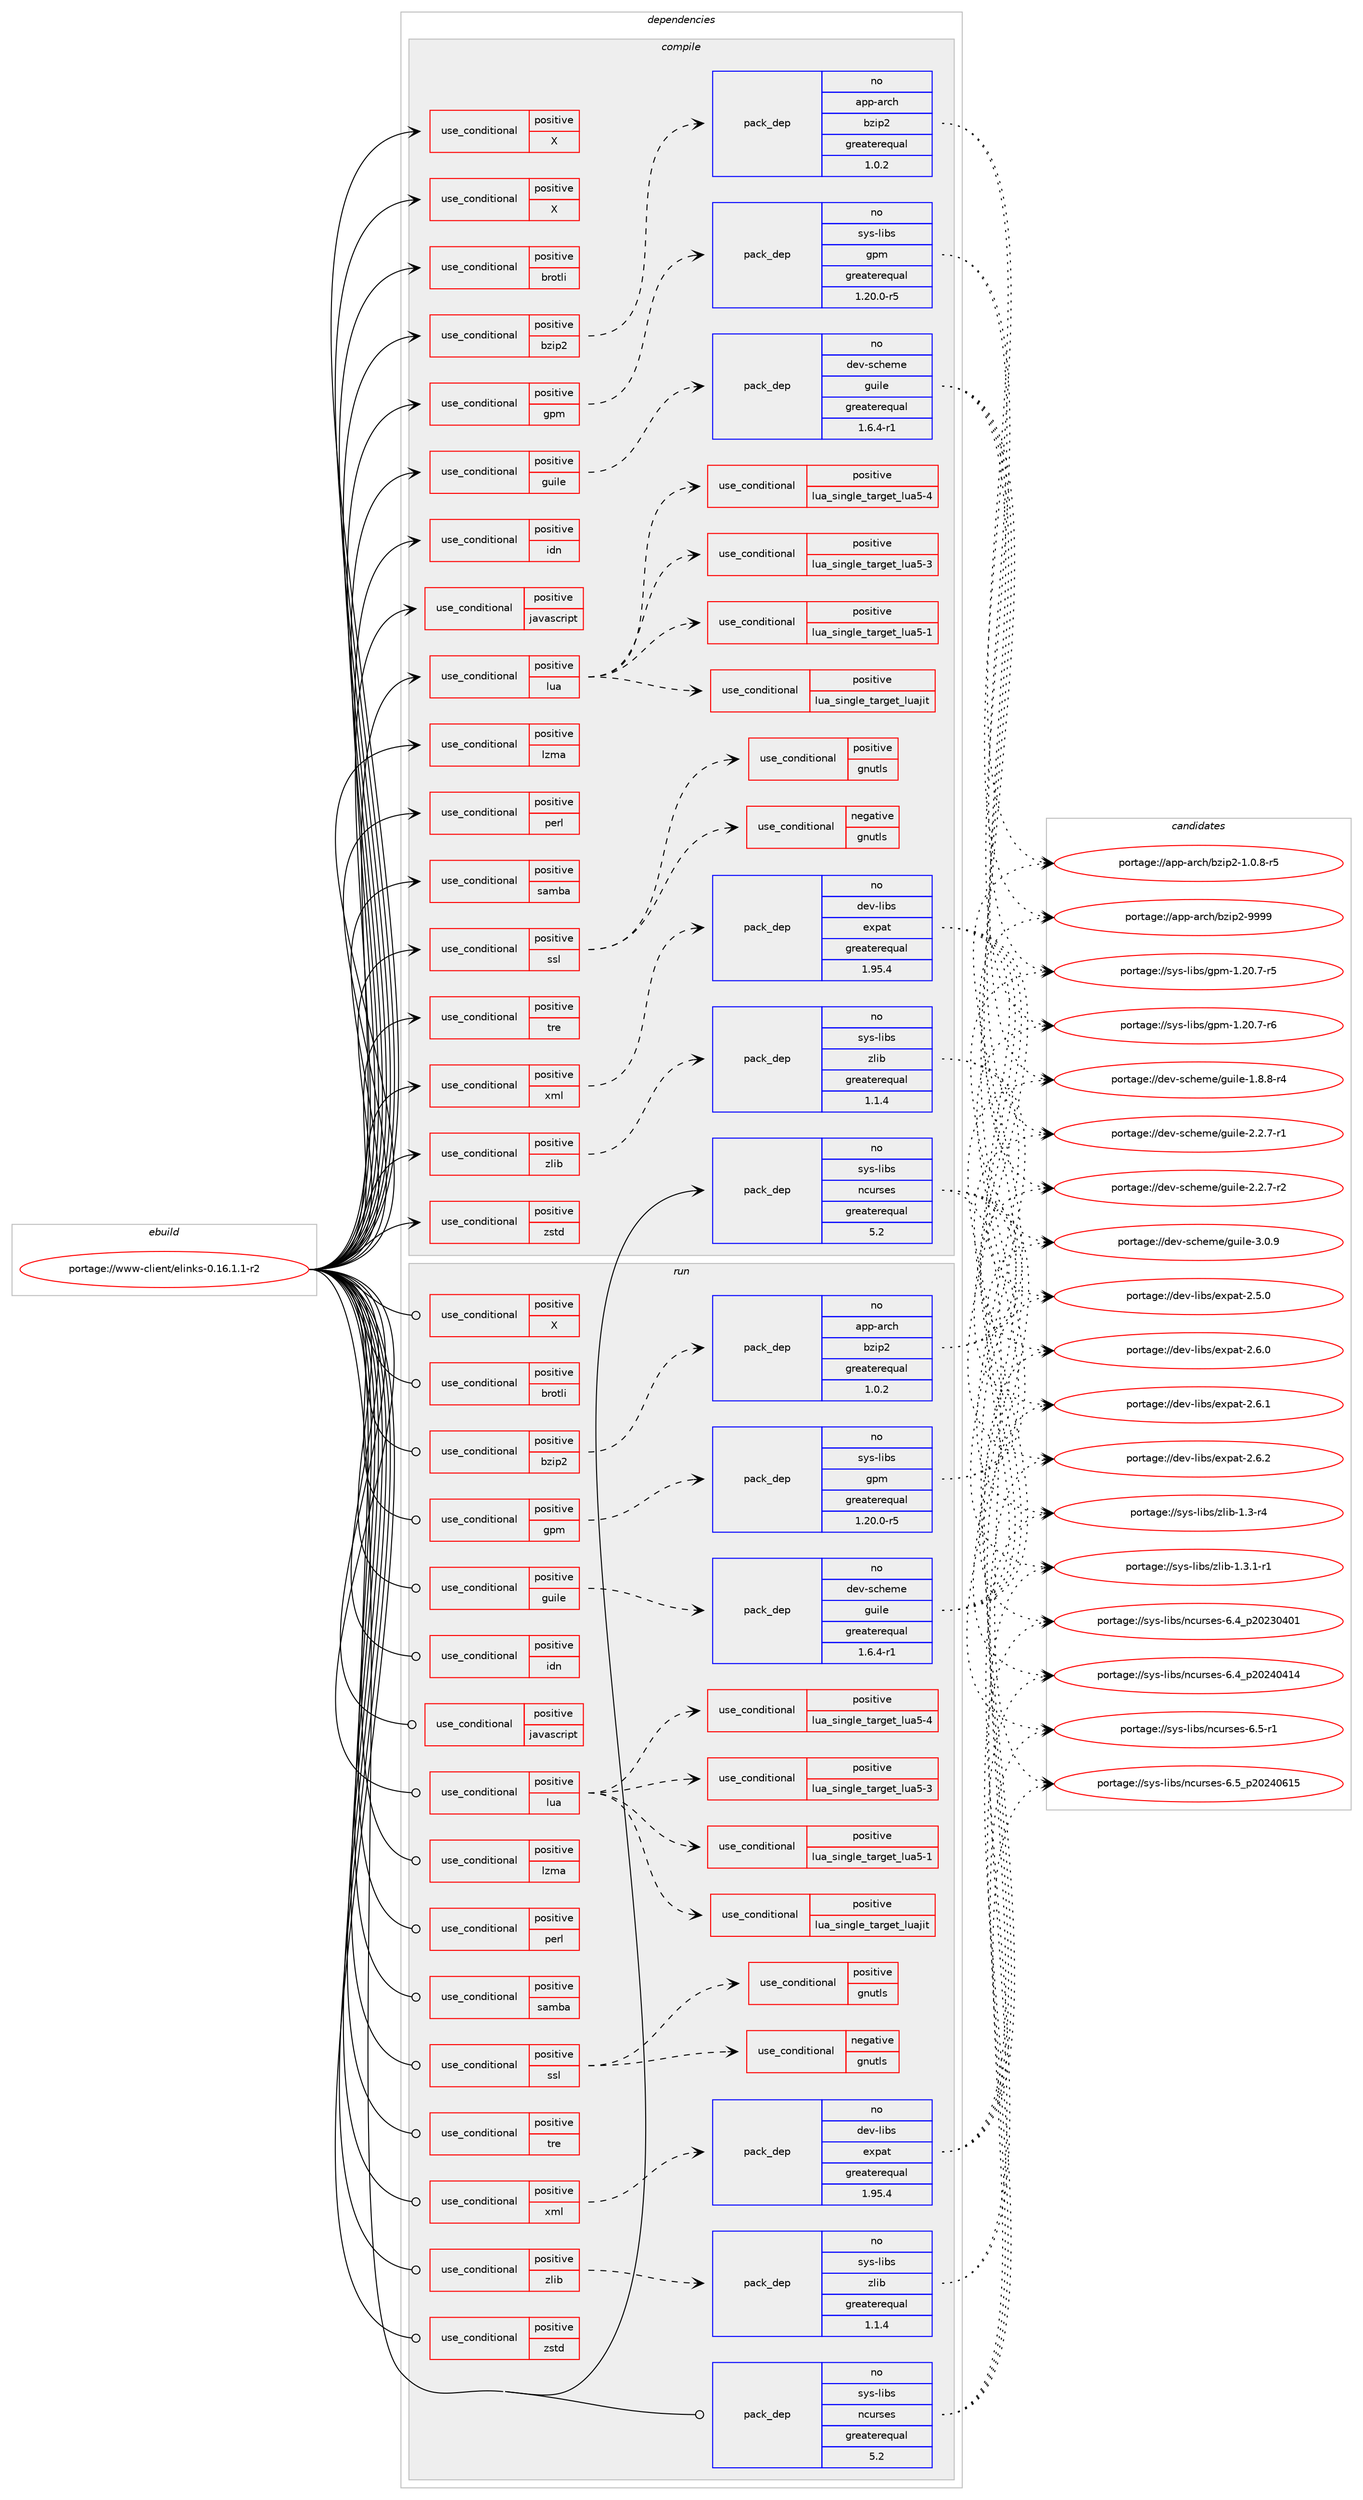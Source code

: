 digraph prolog {

# *************
# Graph options
# *************

newrank=true;
concentrate=true;
compound=true;
graph [rankdir=LR,fontname=Helvetica,fontsize=10,ranksep=1.5];#, ranksep=2.5, nodesep=0.2];
edge  [arrowhead=vee];
node  [fontname=Helvetica,fontsize=10];

# **********
# The ebuild
# **********

subgraph cluster_leftcol {
color=gray;
rank=same;
label=<<i>ebuild</i>>;
id [label="portage://www-client/elinks-0.16.1.1-r2", color=red, width=4, href="../www-client/elinks-0.16.1.1-r2.svg"];
}

# ****************
# The dependencies
# ****************

subgraph cluster_midcol {
color=gray;
label=<<i>dependencies</i>>;
subgraph cluster_compile {
fillcolor="#eeeeee";
style=filled;
label=<<i>compile</i>>;
subgraph cond116683 {
dependency224941 [label=<<TABLE BORDER="0" CELLBORDER="1" CELLSPACING="0" CELLPADDING="4"><TR><TD ROWSPAN="3" CELLPADDING="10">use_conditional</TD></TR><TR><TD>positive</TD></TR><TR><TD>X</TD></TR></TABLE>>, shape=none, color=red];
# *** BEGIN UNKNOWN DEPENDENCY TYPE (TODO) ***
# dependency224941 -> package_dependency(portage://www-client/elinks-0.16.1.1-r2,install,no,x11-base,xorg-proto,none,[,,],[],[])
# *** END UNKNOWN DEPENDENCY TYPE (TODO) ***

}
id:e -> dependency224941:w [weight=20,style="solid",arrowhead="vee"];
subgraph cond116684 {
dependency224942 [label=<<TABLE BORDER="0" CELLBORDER="1" CELLSPACING="0" CELLPADDING="4"><TR><TD ROWSPAN="3" CELLPADDING="10">use_conditional</TD></TR><TR><TD>positive</TD></TR><TR><TD>X</TD></TR></TABLE>>, shape=none, color=red];
# *** BEGIN UNKNOWN DEPENDENCY TYPE (TODO) ***
# dependency224942 -> package_dependency(portage://www-client/elinks-0.16.1.1-r2,install,no,x11-libs,libX11,none,[,,],[],[])
# *** END UNKNOWN DEPENDENCY TYPE (TODO) ***

# *** BEGIN UNKNOWN DEPENDENCY TYPE (TODO) ***
# dependency224942 -> package_dependency(portage://www-client/elinks-0.16.1.1-r2,install,no,x11-libs,libXt,none,[,,],[],[])
# *** END UNKNOWN DEPENDENCY TYPE (TODO) ***

}
id:e -> dependency224942:w [weight=20,style="solid",arrowhead="vee"];
subgraph cond116685 {
dependency224943 [label=<<TABLE BORDER="0" CELLBORDER="1" CELLSPACING="0" CELLPADDING="4"><TR><TD ROWSPAN="3" CELLPADDING="10">use_conditional</TD></TR><TR><TD>positive</TD></TR><TR><TD>brotli</TD></TR></TABLE>>, shape=none, color=red];
# *** BEGIN UNKNOWN DEPENDENCY TYPE (TODO) ***
# dependency224943 -> package_dependency(portage://www-client/elinks-0.16.1.1-r2,install,no,app-arch,brotli,none,[,,],any_same_slot,[])
# *** END UNKNOWN DEPENDENCY TYPE (TODO) ***

}
id:e -> dependency224943:w [weight=20,style="solid",arrowhead="vee"];
subgraph cond116686 {
dependency224944 [label=<<TABLE BORDER="0" CELLBORDER="1" CELLSPACING="0" CELLPADDING="4"><TR><TD ROWSPAN="3" CELLPADDING="10">use_conditional</TD></TR><TR><TD>positive</TD></TR><TR><TD>bzip2</TD></TR></TABLE>>, shape=none, color=red];
subgraph pack104996 {
dependency224945 [label=<<TABLE BORDER="0" CELLBORDER="1" CELLSPACING="0" CELLPADDING="4" WIDTH="220"><TR><TD ROWSPAN="6" CELLPADDING="30">pack_dep</TD></TR><TR><TD WIDTH="110">no</TD></TR><TR><TD>app-arch</TD></TR><TR><TD>bzip2</TD></TR><TR><TD>greaterequal</TD></TR><TR><TD>1.0.2</TD></TR></TABLE>>, shape=none, color=blue];
}
dependency224944:e -> dependency224945:w [weight=20,style="dashed",arrowhead="vee"];
}
id:e -> dependency224944:w [weight=20,style="solid",arrowhead="vee"];
subgraph cond116687 {
dependency224946 [label=<<TABLE BORDER="0" CELLBORDER="1" CELLSPACING="0" CELLPADDING="4"><TR><TD ROWSPAN="3" CELLPADDING="10">use_conditional</TD></TR><TR><TD>positive</TD></TR><TR><TD>gpm</TD></TR></TABLE>>, shape=none, color=red];
subgraph pack104997 {
dependency224947 [label=<<TABLE BORDER="0" CELLBORDER="1" CELLSPACING="0" CELLPADDING="4" WIDTH="220"><TR><TD ROWSPAN="6" CELLPADDING="30">pack_dep</TD></TR><TR><TD WIDTH="110">no</TD></TR><TR><TD>sys-libs</TD></TR><TR><TD>gpm</TD></TR><TR><TD>greaterequal</TD></TR><TR><TD>1.20.0-r5</TD></TR></TABLE>>, shape=none, color=blue];
}
dependency224946:e -> dependency224947:w [weight=20,style="dashed",arrowhead="vee"];
}
id:e -> dependency224946:w [weight=20,style="solid",arrowhead="vee"];
subgraph cond116688 {
dependency224948 [label=<<TABLE BORDER="0" CELLBORDER="1" CELLSPACING="0" CELLPADDING="4"><TR><TD ROWSPAN="3" CELLPADDING="10">use_conditional</TD></TR><TR><TD>positive</TD></TR><TR><TD>guile</TD></TR></TABLE>>, shape=none, color=red];
subgraph pack104998 {
dependency224949 [label=<<TABLE BORDER="0" CELLBORDER="1" CELLSPACING="0" CELLPADDING="4" WIDTH="220"><TR><TD ROWSPAN="6" CELLPADDING="30">pack_dep</TD></TR><TR><TD WIDTH="110">no</TD></TR><TR><TD>dev-scheme</TD></TR><TR><TD>guile</TD></TR><TR><TD>greaterequal</TD></TR><TR><TD>1.6.4-r1</TD></TR></TABLE>>, shape=none, color=blue];
}
dependency224948:e -> dependency224949:w [weight=20,style="dashed",arrowhead="vee"];
}
id:e -> dependency224948:w [weight=20,style="solid",arrowhead="vee"];
subgraph cond116689 {
dependency224950 [label=<<TABLE BORDER="0" CELLBORDER="1" CELLSPACING="0" CELLPADDING="4"><TR><TD ROWSPAN="3" CELLPADDING="10">use_conditional</TD></TR><TR><TD>positive</TD></TR><TR><TD>idn</TD></TR></TABLE>>, shape=none, color=red];
# *** BEGIN UNKNOWN DEPENDENCY TYPE (TODO) ***
# dependency224950 -> package_dependency(portage://www-client/elinks-0.16.1.1-r2,install,no,net-dns,libidn,none,[,,],any_same_slot,[])
# *** END UNKNOWN DEPENDENCY TYPE (TODO) ***

}
id:e -> dependency224950:w [weight=20,style="solid",arrowhead="vee"];
subgraph cond116690 {
dependency224951 [label=<<TABLE BORDER="0" CELLBORDER="1" CELLSPACING="0" CELLPADDING="4"><TR><TD ROWSPAN="3" CELLPADDING="10">use_conditional</TD></TR><TR><TD>positive</TD></TR><TR><TD>javascript</TD></TR></TABLE>>, shape=none, color=red];
# *** BEGIN UNKNOWN DEPENDENCY TYPE (TODO) ***
# dependency224951 -> package_dependency(portage://www-client/elinks-0.16.1.1-r2,install,no,dev-cpp,libxmlpp,none,[,,],[slot(5.0)],[])
# *** END UNKNOWN DEPENDENCY TYPE (TODO) ***

# *** BEGIN UNKNOWN DEPENDENCY TYPE (TODO) ***
# dependency224951 -> package_dependency(portage://www-client/elinks-0.16.1.1-r2,install,no,dev-lang,mujs,none,[,,],any_same_slot,[])
# *** END UNKNOWN DEPENDENCY TYPE (TODO) ***

}
id:e -> dependency224951:w [weight=20,style="solid",arrowhead="vee"];
subgraph cond116691 {
dependency224952 [label=<<TABLE BORDER="0" CELLBORDER="1" CELLSPACING="0" CELLPADDING="4"><TR><TD ROWSPAN="3" CELLPADDING="10">use_conditional</TD></TR><TR><TD>positive</TD></TR><TR><TD>lua</TD></TR></TABLE>>, shape=none, color=red];
subgraph cond116692 {
dependency224953 [label=<<TABLE BORDER="0" CELLBORDER="1" CELLSPACING="0" CELLPADDING="4"><TR><TD ROWSPAN="3" CELLPADDING="10">use_conditional</TD></TR><TR><TD>positive</TD></TR><TR><TD>lua_single_target_luajit</TD></TR></TABLE>>, shape=none, color=red];
# *** BEGIN UNKNOWN DEPENDENCY TYPE (TODO) ***
# dependency224953 -> package_dependency(portage://www-client/elinks-0.16.1.1-r2,install,no,dev-lang,luajit,none,[,,],any_same_slot,[])
# *** END UNKNOWN DEPENDENCY TYPE (TODO) ***

}
dependency224952:e -> dependency224953:w [weight=20,style="dashed",arrowhead="vee"];
subgraph cond116693 {
dependency224954 [label=<<TABLE BORDER="0" CELLBORDER="1" CELLSPACING="0" CELLPADDING="4"><TR><TD ROWSPAN="3" CELLPADDING="10">use_conditional</TD></TR><TR><TD>positive</TD></TR><TR><TD>lua_single_target_lua5-1</TD></TR></TABLE>>, shape=none, color=red];
# *** BEGIN UNKNOWN DEPENDENCY TYPE (TODO) ***
# dependency224954 -> package_dependency(portage://www-client/elinks-0.16.1.1-r2,install,no,dev-lang,lua,none,[,,],[slot(5.1)],[])
# *** END UNKNOWN DEPENDENCY TYPE (TODO) ***

}
dependency224952:e -> dependency224954:w [weight=20,style="dashed",arrowhead="vee"];
subgraph cond116694 {
dependency224955 [label=<<TABLE BORDER="0" CELLBORDER="1" CELLSPACING="0" CELLPADDING="4"><TR><TD ROWSPAN="3" CELLPADDING="10">use_conditional</TD></TR><TR><TD>positive</TD></TR><TR><TD>lua_single_target_lua5-3</TD></TR></TABLE>>, shape=none, color=red];
# *** BEGIN UNKNOWN DEPENDENCY TYPE (TODO) ***
# dependency224955 -> package_dependency(portage://www-client/elinks-0.16.1.1-r2,install,no,dev-lang,lua,none,[,,],[slot(5.3)],[])
# *** END UNKNOWN DEPENDENCY TYPE (TODO) ***

}
dependency224952:e -> dependency224955:w [weight=20,style="dashed",arrowhead="vee"];
subgraph cond116695 {
dependency224956 [label=<<TABLE BORDER="0" CELLBORDER="1" CELLSPACING="0" CELLPADDING="4"><TR><TD ROWSPAN="3" CELLPADDING="10">use_conditional</TD></TR><TR><TD>positive</TD></TR><TR><TD>lua_single_target_lua5-4</TD></TR></TABLE>>, shape=none, color=red];
# *** BEGIN UNKNOWN DEPENDENCY TYPE (TODO) ***
# dependency224956 -> package_dependency(portage://www-client/elinks-0.16.1.1-r2,install,no,dev-lang,lua,none,[,,],[slot(5.4)],[])
# *** END UNKNOWN DEPENDENCY TYPE (TODO) ***

}
dependency224952:e -> dependency224956:w [weight=20,style="dashed",arrowhead="vee"];
}
id:e -> dependency224952:w [weight=20,style="solid",arrowhead="vee"];
subgraph cond116696 {
dependency224957 [label=<<TABLE BORDER="0" CELLBORDER="1" CELLSPACING="0" CELLPADDING="4"><TR><TD ROWSPAN="3" CELLPADDING="10">use_conditional</TD></TR><TR><TD>positive</TD></TR><TR><TD>lzma</TD></TR></TABLE>>, shape=none, color=red];
# *** BEGIN UNKNOWN DEPENDENCY TYPE (TODO) ***
# dependency224957 -> package_dependency(portage://www-client/elinks-0.16.1.1-r2,install,no,app-arch,xz-utils,none,[,,],[],[])
# *** END UNKNOWN DEPENDENCY TYPE (TODO) ***

}
id:e -> dependency224957:w [weight=20,style="solid",arrowhead="vee"];
subgraph cond116697 {
dependency224958 [label=<<TABLE BORDER="0" CELLBORDER="1" CELLSPACING="0" CELLPADDING="4"><TR><TD ROWSPAN="3" CELLPADDING="10">use_conditional</TD></TR><TR><TD>positive</TD></TR><TR><TD>perl</TD></TR></TABLE>>, shape=none, color=red];
# *** BEGIN UNKNOWN DEPENDENCY TYPE (TODO) ***
# dependency224958 -> package_dependency(portage://www-client/elinks-0.16.1.1-r2,install,no,dev-lang,perl,none,[,,],any_same_slot,[])
# *** END UNKNOWN DEPENDENCY TYPE (TODO) ***

}
id:e -> dependency224958:w [weight=20,style="solid",arrowhead="vee"];
subgraph cond116698 {
dependency224959 [label=<<TABLE BORDER="0" CELLBORDER="1" CELLSPACING="0" CELLPADDING="4"><TR><TD ROWSPAN="3" CELLPADDING="10">use_conditional</TD></TR><TR><TD>positive</TD></TR><TR><TD>samba</TD></TR></TABLE>>, shape=none, color=red];
# *** BEGIN UNKNOWN DEPENDENCY TYPE (TODO) ***
# dependency224959 -> package_dependency(portage://www-client/elinks-0.16.1.1-r2,install,no,net-fs,samba,none,[,,],[],[])
# *** END UNKNOWN DEPENDENCY TYPE (TODO) ***

}
id:e -> dependency224959:w [weight=20,style="solid",arrowhead="vee"];
subgraph cond116699 {
dependency224960 [label=<<TABLE BORDER="0" CELLBORDER="1" CELLSPACING="0" CELLPADDING="4"><TR><TD ROWSPAN="3" CELLPADDING="10">use_conditional</TD></TR><TR><TD>positive</TD></TR><TR><TD>ssl</TD></TR></TABLE>>, shape=none, color=red];
subgraph cond116700 {
dependency224961 [label=<<TABLE BORDER="0" CELLBORDER="1" CELLSPACING="0" CELLPADDING="4"><TR><TD ROWSPAN="3" CELLPADDING="10">use_conditional</TD></TR><TR><TD>negative</TD></TR><TR><TD>gnutls</TD></TR></TABLE>>, shape=none, color=red];
# *** BEGIN UNKNOWN DEPENDENCY TYPE (TODO) ***
# dependency224961 -> package_dependency(portage://www-client/elinks-0.16.1.1-r2,install,no,dev-libs,openssl,none,[,,],any_same_slot,[])
# *** END UNKNOWN DEPENDENCY TYPE (TODO) ***

}
dependency224960:e -> dependency224961:w [weight=20,style="dashed",arrowhead="vee"];
subgraph cond116701 {
dependency224962 [label=<<TABLE BORDER="0" CELLBORDER="1" CELLSPACING="0" CELLPADDING="4"><TR><TD ROWSPAN="3" CELLPADDING="10">use_conditional</TD></TR><TR><TD>positive</TD></TR><TR><TD>gnutls</TD></TR></TABLE>>, shape=none, color=red];
# *** BEGIN UNKNOWN DEPENDENCY TYPE (TODO) ***
# dependency224962 -> package_dependency(portage://www-client/elinks-0.16.1.1-r2,install,no,net-libs,gnutls,none,[,,],any_same_slot,[])
# *** END UNKNOWN DEPENDENCY TYPE (TODO) ***

}
dependency224960:e -> dependency224962:w [weight=20,style="dashed",arrowhead="vee"];
}
id:e -> dependency224960:w [weight=20,style="solid",arrowhead="vee"];
subgraph cond116702 {
dependency224963 [label=<<TABLE BORDER="0" CELLBORDER="1" CELLSPACING="0" CELLPADDING="4"><TR><TD ROWSPAN="3" CELLPADDING="10">use_conditional</TD></TR><TR><TD>positive</TD></TR><TR><TD>tre</TD></TR></TABLE>>, shape=none, color=red];
# *** BEGIN UNKNOWN DEPENDENCY TYPE (TODO) ***
# dependency224963 -> package_dependency(portage://www-client/elinks-0.16.1.1-r2,install,no,dev-libs,tre,none,[,,],[],[])
# *** END UNKNOWN DEPENDENCY TYPE (TODO) ***

}
id:e -> dependency224963:w [weight=20,style="solid",arrowhead="vee"];
subgraph cond116703 {
dependency224964 [label=<<TABLE BORDER="0" CELLBORDER="1" CELLSPACING="0" CELLPADDING="4"><TR><TD ROWSPAN="3" CELLPADDING="10">use_conditional</TD></TR><TR><TD>positive</TD></TR><TR><TD>xml</TD></TR></TABLE>>, shape=none, color=red];
subgraph pack104999 {
dependency224965 [label=<<TABLE BORDER="0" CELLBORDER="1" CELLSPACING="0" CELLPADDING="4" WIDTH="220"><TR><TD ROWSPAN="6" CELLPADDING="30">pack_dep</TD></TR><TR><TD WIDTH="110">no</TD></TR><TR><TD>dev-libs</TD></TR><TR><TD>expat</TD></TR><TR><TD>greaterequal</TD></TR><TR><TD>1.95.4</TD></TR></TABLE>>, shape=none, color=blue];
}
dependency224964:e -> dependency224965:w [weight=20,style="dashed",arrowhead="vee"];
}
id:e -> dependency224964:w [weight=20,style="solid",arrowhead="vee"];
subgraph cond116704 {
dependency224966 [label=<<TABLE BORDER="0" CELLBORDER="1" CELLSPACING="0" CELLPADDING="4"><TR><TD ROWSPAN="3" CELLPADDING="10">use_conditional</TD></TR><TR><TD>positive</TD></TR><TR><TD>zlib</TD></TR></TABLE>>, shape=none, color=red];
subgraph pack105000 {
dependency224967 [label=<<TABLE BORDER="0" CELLBORDER="1" CELLSPACING="0" CELLPADDING="4" WIDTH="220"><TR><TD ROWSPAN="6" CELLPADDING="30">pack_dep</TD></TR><TR><TD WIDTH="110">no</TD></TR><TR><TD>sys-libs</TD></TR><TR><TD>zlib</TD></TR><TR><TD>greaterequal</TD></TR><TR><TD>1.1.4</TD></TR></TABLE>>, shape=none, color=blue];
}
dependency224966:e -> dependency224967:w [weight=20,style="dashed",arrowhead="vee"];
}
id:e -> dependency224966:w [weight=20,style="solid",arrowhead="vee"];
subgraph cond116705 {
dependency224968 [label=<<TABLE BORDER="0" CELLBORDER="1" CELLSPACING="0" CELLPADDING="4"><TR><TD ROWSPAN="3" CELLPADDING="10">use_conditional</TD></TR><TR><TD>positive</TD></TR><TR><TD>zstd</TD></TR></TABLE>>, shape=none, color=red];
# *** BEGIN UNKNOWN DEPENDENCY TYPE (TODO) ***
# dependency224968 -> package_dependency(portage://www-client/elinks-0.16.1.1-r2,install,no,app-arch,zstd,none,[,,],any_same_slot,[])
# *** END UNKNOWN DEPENDENCY TYPE (TODO) ***

}
id:e -> dependency224968:w [weight=20,style="solid",arrowhead="vee"];
subgraph pack105001 {
dependency224969 [label=<<TABLE BORDER="0" CELLBORDER="1" CELLSPACING="0" CELLPADDING="4" WIDTH="220"><TR><TD ROWSPAN="6" CELLPADDING="30">pack_dep</TD></TR><TR><TD WIDTH="110">no</TD></TR><TR><TD>sys-libs</TD></TR><TR><TD>ncurses</TD></TR><TR><TD>greaterequal</TD></TR><TR><TD>5.2</TD></TR></TABLE>>, shape=none, color=blue];
}
id:e -> dependency224969:w [weight=20,style="solid",arrowhead="vee"];
}
subgraph cluster_compileandrun {
fillcolor="#eeeeee";
style=filled;
label=<<i>compile and run</i>>;
}
subgraph cluster_run {
fillcolor="#eeeeee";
style=filled;
label=<<i>run</i>>;
subgraph cond116706 {
dependency224970 [label=<<TABLE BORDER="0" CELLBORDER="1" CELLSPACING="0" CELLPADDING="4"><TR><TD ROWSPAN="3" CELLPADDING="10">use_conditional</TD></TR><TR><TD>positive</TD></TR><TR><TD>X</TD></TR></TABLE>>, shape=none, color=red];
# *** BEGIN UNKNOWN DEPENDENCY TYPE (TODO) ***
# dependency224970 -> package_dependency(portage://www-client/elinks-0.16.1.1-r2,run,no,x11-libs,libX11,none,[,,],[],[])
# *** END UNKNOWN DEPENDENCY TYPE (TODO) ***

# *** BEGIN UNKNOWN DEPENDENCY TYPE (TODO) ***
# dependency224970 -> package_dependency(portage://www-client/elinks-0.16.1.1-r2,run,no,x11-libs,libXt,none,[,,],[],[])
# *** END UNKNOWN DEPENDENCY TYPE (TODO) ***

}
id:e -> dependency224970:w [weight=20,style="solid",arrowhead="odot"];
subgraph cond116707 {
dependency224971 [label=<<TABLE BORDER="0" CELLBORDER="1" CELLSPACING="0" CELLPADDING="4"><TR><TD ROWSPAN="3" CELLPADDING="10">use_conditional</TD></TR><TR><TD>positive</TD></TR><TR><TD>brotli</TD></TR></TABLE>>, shape=none, color=red];
# *** BEGIN UNKNOWN DEPENDENCY TYPE (TODO) ***
# dependency224971 -> package_dependency(portage://www-client/elinks-0.16.1.1-r2,run,no,app-arch,brotli,none,[,,],any_same_slot,[])
# *** END UNKNOWN DEPENDENCY TYPE (TODO) ***

}
id:e -> dependency224971:w [weight=20,style="solid",arrowhead="odot"];
subgraph cond116708 {
dependency224972 [label=<<TABLE BORDER="0" CELLBORDER="1" CELLSPACING="0" CELLPADDING="4"><TR><TD ROWSPAN="3" CELLPADDING="10">use_conditional</TD></TR><TR><TD>positive</TD></TR><TR><TD>bzip2</TD></TR></TABLE>>, shape=none, color=red];
subgraph pack105002 {
dependency224973 [label=<<TABLE BORDER="0" CELLBORDER="1" CELLSPACING="0" CELLPADDING="4" WIDTH="220"><TR><TD ROWSPAN="6" CELLPADDING="30">pack_dep</TD></TR><TR><TD WIDTH="110">no</TD></TR><TR><TD>app-arch</TD></TR><TR><TD>bzip2</TD></TR><TR><TD>greaterequal</TD></TR><TR><TD>1.0.2</TD></TR></TABLE>>, shape=none, color=blue];
}
dependency224972:e -> dependency224973:w [weight=20,style="dashed",arrowhead="vee"];
}
id:e -> dependency224972:w [weight=20,style="solid",arrowhead="odot"];
subgraph cond116709 {
dependency224974 [label=<<TABLE BORDER="0" CELLBORDER="1" CELLSPACING="0" CELLPADDING="4"><TR><TD ROWSPAN="3" CELLPADDING="10">use_conditional</TD></TR><TR><TD>positive</TD></TR><TR><TD>gpm</TD></TR></TABLE>>, shape=none, color=red];
subgraph pack105003 {
dependency224975 [label=<<TABLE BORDER="0" CELLBORDER="1" CELLSPACING="0" CELLPADDING="4" WIDTH="220"><TR><TD ROWSPAN="6" CELLPADDING="30">pack_dep</TD></TR><TR><TD WIDTH="110">no</TD></TR><TR><TD>sys-libs</TD></TR><TR><TD>gpm</TD></TR><TR><TD>greaterequal</TD></TR><TR><TD>1.20.0-r5</TD></TR></TABLE>>, shape=none, color=blue];
}
dependency224974:e -> dependency224975:w [weight=20,style="dashed",arrowhead="vee"];
}
id:e -> dependency224974:w [weight=20,style="solid",arrowhead="odot"];
subgraph cond116710 {
dependency224976 [label=<<TABLE BORDER="0" CELLBORDER="1" CELLSPACING="0" CELLPADDING="4"><TR><TD ROWSPAN="3" CELLPADDING="10">use_conditional</TD></TR><TR><TD>positive</TD></TR><TR><TD>guile</TD></TR></TABLE>>, shape=none, color=red];
subgraph pack105004 {
dependency224977 [label=<<TABLE BORDER="0" CELLBORDER="1" CELLSPACING="0" CELLPADDING="4" WIDTH="220"><TR><TD ROWSPAN="6" CELLPADDING="30">pack_dep</TD></TR><TR><TD WIDTH="110">no</TD></TR><TR><TD>dev-scheme</TD></TR><TR><TD>guile</TD></TR><TR><TD>greaterequal</TD></TR><TR><TD>1.6.4-r1</TD></TR></TABLE>>, shape=none, color=blue];
}
dependency224976:e -> dependency224977:w [weight=20,style="dashed",arrowhead="vee"];
}
id:e -> dependency224976:w [weight=20,style="solid",arrowhead="odot"];
subgraph cond116711 {
dependency224978 [label=<<TABLE BORDER="0" CELLBORDER="1" CELLSPACING="0" CELLPADDING="4"><TR><TD ROWSPAN="3" CELLPADDING="10">use_conditional</TD></TR><TR><TD>positive</TD></TR><TR><TD>idn</TD></TR></TABLE>>, shape=none, color=red];
# *** BEGIN UNKNOWN DEPENDENCY TYPE (TODO) ***
# dependency224978 -> package_dependency(portage://www-client/elinks-0.16.1.1-r2,run,no,net-dns,libidn,none,[,,],any_same_slot,[])
# *** END UNKNOWN DEPENDENCY TYPE (TODO) ***

}
id:e -> dependency224978:w [weight=20,style="solid",arrowhead="odot"];
subgraph cond116712 {
dependency224979 [label=<<TABLE BORDER="0" CELLBORDER="1" CELLSPACING="0" CELLPADDING="4"><TR><TD ROWSPAN="3" CELLPADDING="10">use_conditional</TD></TR><TR><TD>positive</TD></TR><TR><TD>javascript</TD></TR></TABLE>>, shape=none, color=red];
# *** BEGIN UNKNOWN DEPENDENCY TYPE (TODO) ***
# dependency224979 -> package_dependency(portage://www-client/elinks-0.16.1.1-r2,run,no,dev-cpp,libxmlpp,none,[,,],[slot(5.0)],[])
# *** END UNKNOWN DEPENDENCY TYPE (TODO) ***

# *** BEGIN UNKNOWN DEPENDENCY TYPE (TODO) ***
# dependency224979 -> package_dependency(portage://www-client/elinks-0.16.1.1-r2,run,no,dev-lang,mujs,none,[,,],any_same_slot,[])
# *** END UNKNOWN DEPENDENCY TYPE (TODO) ***

}
id:e -> dependency224979:w [weight=20,style="solid",arrowhead="odot"];
subgraph cond116713 {
dependency224980 [label=<<TABLE BORDER="0" CELLBORDER="1" CELLSPACING="0" CELLPADDING="4"><TR><TD ROWSPAN="3" CELLPADDING="10">use_conditional</TD></TR><TR><TD>positive</TD></TR><TR><TD>lua</TD></TR></TABLE>>, shape=none, color=red];
subgraph cond116714 {
dependency224981 [label=<<TABLE BORDER="0" CELLBORDER="1" CELLSPACING="0" CELLPADDING="4"><TR><TD ROWSPAN="3" CELLPADDING="10">use_conditional</TD></TR><TR><TD>positive</TD></TR><TR><TD>lua_single_target_luajit</TD></TR></TABLE>>, shape=none, color=red];
# *** BEGIN UNKNOWN DEPENDENCY TYPE (TODO) ***
# dependency224981 -> package_dependency(portage://www-client/elinks-0.16.1.1-r2,run,no,dev-lang,luajit,none,[,,],any_same_slot,[])
# *** END UNKNOWN DEPENDENCY TYPE (TODO) ***

}
dependency224980:e -> dependency224981:w [weight=20,style="dashed",arrowhead="vee"];
subgraph cond116715 {
dependency224982 [label=<<TABLE BORDER="0" CELLBORDER="1" CELLSPACING="0" CELLPADDING="4"><TR><TD ROWSPAN="3" CELLPADDING="10">use_conditional</TD></TR><TR><TD>positive</TD></TR><TR><TD>lua_single_target_lua5-1</TD></TR></TABLE>>, shape=none, color=red];
# *** BEGIN UNKNOWN DEPENDENCY TYPE (TODO) ***
# dependency224982 -> package_dependency(portage://www-client/elinks-0.16.1.1-r2,run,no,dev-lang,lua,none,[,,],[slot(5.1)],[])
# *** END UNKNOWN DEPENDENCY TYPE (TODO) ***

}
dependency224980:e -> dependency224982:w [weight=20,style="dashed",arrowhead="vee"];
subgraph cond116716 {
dependency224983 [label=<<TABLE BORDER="0" CELLBORDER="1" CELLSPACING="0" CELLPADDING="4"><TR><TD ROWSPAN="3" CELLPADDING="10">use_conditional</TD></TR><TR><TD>positive</TD></TR><TR><TD>lua_single_target_lua5-3</TD></TR></TABLE>>, shape=none, color=red];
# *** BEGIN UNKNOWN DEPENDENCY TYPE (TODO) ***
# dependency224983 -> package_dependency(portage://www-client/elinks-0.16.1.1-r2,run,no,dev-lang,lua,none,[,,],[slot(5.3)],[])
# *** END UNKNOWN DEPENDENCY TYPE (TODO) ***

}
dependency224980:e -> dependency224983:w [weight=20,style="dashed",arrowhead="vee"];
subgraph cond116717 {
dependency224984 [label=<<TABLE BORDER="0" CELLBORDER="1" CELLSPACING="0" CELLPADDING="4"><TR><TD ROWSPAN="3" CELLPADDING="10">use_conditional</TD></TR><TR><TD>positive</TD></TR><TR><TD>lua_single_target_lua5-4</TD></TR></TABLE>>, shape=none, color=red];
# *** BEGIN UNKNOWN DEPENDENCY TYPE (TODO) ***
# dependency224984 -> package_dependency(portage://www-client/elinks-0.16.1.1-r2,run,no,dev-lang,lua,none,[,,],[slot(5.4)],[])
# *** END UNKNOWN DEPENDENCY TYPE (TODO) ***

}
dependency224980:e -> dependency224984:w [weight=20,style="dashed",arrowhead="vee"];
}
id:e -> dependency224980:w [weight=20,style="solid",arrowhead="odot"];
subgraph cond116718 {
dependency224985 [label=<<TABLE BORDER="0" CELLBORDER="1" CELLSPACING="0" CELLPADDING="4"><TR><TD ROWSPAN="3" CELLPADDING="10">use_conditional</TD></TR><TR><TD>positive</TD></TR><TR><TD>lzma</TD></TR></TABLE>>, shape=none, color=red];
# *** BEGIN UNKNOWN DEPENDENCY TYPE (TODO) ***
# dependency224985 -> package_dependency(portage://www-client/elinks-0.16.1.1-r2,run,no,app-arch,xz-utils,none,[,,],[],[])
# *** END UNKNOWN DEPENDENCY TYPE (TODO) ***

}
id:e -> dependency224985:w [weight=20,style="solid",arrowhead="odot"];
subgraph cond116719 {
dependency224986 [label=<<TABLE BORDER="0" CELLBORDER="1" CELLSPACING="0" CELLPADDING="4"><TR><TD ROWSPAN="3" CELLPADDING="10">use_conditional</TD></TR><TR><TD>positive</TD></TR><TR><TD>perl</TD></TR></TABLE>>, shape=none, color=red];
# *** BEGIN UNKNOWN DEPENDENCY TYPE (TODO) ***
# dependency224986 -> package_dependency(portage://www-client/elinks-0.16.1.1-r2,run,no,dev-lang,perl,none,[,,],any_same_slot,[])
# *** END UNKNOWN DEPENDENCY TYPE (TODO) ***

}
id:e -> dependency224986:w [weight=20,style="solid",arrowhead="odot"];
subgraph cond116720 {
dependency224987 [label=<<TABLE BORDER="0" CELLBORDER="1" CELLSPACING="0" CELLPADDING="4"><TR><TD ROWSPAN="3" CELLPADDING="10">use_conditional</TD></TR><TR><TD>positive</TD></TR><TR><TD>samba</TD></TR></TABLE>>, shape=none, color=red];
# *** BEGIN UNKNOWN DEPENDENCY TYPE (TODO) ***
# dependency224987 -> package_dependency(portage://www-client/elinks-0.16.1.1-r2,run,no,net-fs,samba,none,[,,],[],[])
# *** END UNKNOWN DEPENDENCY TYPE (TODO) ***

}
id:e -> dependency224987:w [weight=20,style="solid",arrowhead="odot"];
subgraph cond116721 {
dependency224988 [label=<<TABLE BORDER="0" CELLBORDER="1" CELLSPACING="0" CELLPADDING="4"><TR><TD ROWSPAN="3" CELLPADDING="10">use_conditional</TD></TR><TR><TD>positive</TD></TR><TR><TD>ssl</TD></TR></TABLE>>, shape=none, color=red];
subgraph cond116722 {
dependency224989 [label=<<TABLE BORDER="0" CELLBORDER="1" CELLSPACING="0" CELLPADDING="4"><TR><TD ROWSPAN="3" CELLPADDING="10">use_conditional</TD></TR><TR><TD>negative</TD></TR><TR><TD>gnutls</TD></TR></TABLE>>, shape=none, color=red];
# *** BEGIN UNKNOWN DEPENDENCY TYPE (TODO) ***
# dependency224989 -> package_dependency(portage://www-client/elinks-0.16.1.1-r2,run,no,dev-libs,openssl,none,[,,],any_same_slot,[])
# *** END UNKNOWN DEPENDENCY TYPE (TODO) ***

}
dependency224988:e -> dependency224989:w [weight=20,style="dashed",arrowhead="vee"];
subgraph cond116723 {
dependency224990 [label=<<TABLE BORDER="0" CELLBORDER="1" CELLSPACING="0" CELLPADDING="4"><TR><TD ROWSPAN="3" CELLPADDING="10">use_conditional</TD></TR><TR><TD>positive</TD></TR><TR><TD>gnutls</TD></TR></TABLE>>, shape=none, color=red];
# *** BEGIN UNKNOWN DEPENDENCY TYPE (TODO) ***
# dependency224990 -> package_dependency(portage://www-client/elinks-0.16.1.1-r2,run,no,net-libs,gnutls,none,[,,],any_same_slot,[])
# *** END UNKNOWN DEPENDENCY TYPE (TODO) ***

}
dependency224988:e -> dependency224990:w [weight=20,style="dashed",arrowhead="vee"];
}
id:e -> dependency224988:w [weight=20,style="solid",arrowhead="odot"];
subgraph cond116724 {
dependency224991 [label=<<TABLE BORDER="0" CELLBORDER="1" CELLSPACING="0" CELLPADDING="4"><TR><TD ROWSPAN="3" CELLPADDING="10">use_conditional</TD></TR><TR><TD>positive</TD></TR><TR><TD>tre</TD></TR></TABLE>>, shape=none, color=red];
# *** BEGIN UNKNOWN DEPENDENCY TYPE (TODO) ***
# dependency224991 -> package_dependency(portage://www-client/elinks-0.16.1.1-r2,run,no,dev-libs,tre,none,[,,],[],[])
# *** END UNKNOWN DEPENDENCY TYPE (TODO) ***

}
id:e -> dependency224991:w [weight=20,style="solid",arrowhead="odot"];
subgraph cond116725 {
dependency224992 [label=<<TABLE BORDER="0" CELLBORDER="1" CELLSPACING="0" CELLPADDING="4"><TR><TD ROWSPAN="3" CELLPADDING="10">use_conditional</TD></TR><TR><TD>positive</TD></TR><TR><TD>xml</TD></TR></TABLE>>, shape=none, color=red];
subgraph pack105005 {
dependency224993 [label=<<TABLE BORDER="0" CELLBORDER="1" CELLSPACING="0" CELLPADDING="4" WIDTH="220"><TR><TD ROWSPAN="6" CELLPADDING="30">pack_dep</TD></TR><TR><TD WIDTH="110">no</TD></TR><TR><TD>dev-libs</TD></TR><TR><TD>expat</TD></TR><TR><TD>greaterequal</TD></TR><TR><TD>1.95.4</TD></TR></TABLE>>, shape=none, color=blue];
}
dependency224992:e -> dependency224993:w [weight=20,style="dashed",arrowhead="vee"];
}
id:e -> dependency224992:w [weight=20,style="solid",arrowhead="odot"];
subgraph cond116726 {
dependency224994 [label=<<TABLE BORDER="0" CELLBORDER="1" CELLSPACING="0" CELLPADDING="4"><TR><TD ROWSPAN="3" CELLPADDING="10">use_conditional</TD></TR><TR><TD>positive</TD></TR><TR><TD>zlib</TD></TR></TABLE>>, shape=none, color=red];
subgraph pack105006 {
dependency224995 [label=<<TABLE BORDER="0" CELLBORDER="1" CELLSPACING="0" CELLPADDING="4" WIDTH="220"><TR><TD ROWSPAN="6" CELLPADDING="30">pack_dep</TD></TR><TR><TD WIDTH="110">no</TD></TR><TR><TD>sys-libs</TD></TR><TR><TD>zlib</TD></TR><TR><TD>greaterequal</TD></TR><TR><TD>1.1.4</TD></TR></TABLE>>, shape=none, color=blue];
}
dependency224994:e -> dependency224995:w [weight=20,style="dashed",arrowhead="vee"];
}
id:e -> dependency224994:w [weight=20,style="solid",arrowhead="odot"];
subgraph cond116727 {
dependency224996 [label=<<TABLE BORDER="0" CELLBORDER="1" CELLSPACING="0" CELLPADDING="4"><TR><TD ROWSPAN="3" CELLPADDING="10">use_conditional</TD></TR><TR><TD>positive</TD></TR><TR><TD>zstd</TD></TR></TABLE>>, shape=none, color=red];
# *** BEGIN UNKNOWN DEPENDENCY TYPE (TODO) ***
# dependency224996 -> package_dependency(portage://www-client/elinks-0.16.1.1-r2,run,no,app-arch,zstd,none,[,,],any_same_slot,[])
# *** END UNKNOWN DEPENDENCY TYPE (TODO) ***

}
id:e -> dependency224996:w [weight=20,style="solid",arrowhead="odot"];
subgraph pack105007 {
dependency224997 [label=<<TABLE BORDER="0" CELLBORDER="1" CELLSPACING="0" CELLPADDING="4" WIDTH="220"><TR><TD ROWSPAN="6" CELLPADDING="30">pack_dep</TD></TR><TR><TD WIDTH="110">no</TD></TR><TR><TD>sys-libs</TD></TR><TR><TD>ncurses</TD></TR><TR><TD>greaterequal</TD></TR><TR><TD>5.2</TD></TR></TABLE>>, shape=none, color=blue];
}
id:e -> dependency224997:w [weight=20,style="solid",arrowhead="odot"];
}
}

# **************
# The candidates
# **************

subgraph cluster_choices {
rank=same;
color=gray;
label=<<i>candidates</i>>;

subgraph choice104996 {
color=black;
nodesep=1;
choice971121124597114991044798122105112504549464846564511453 [label="portage://app-arch/bzip2-1.0.8-r5", color=red, width=4,href="../app-arch/bzip2-1.0.8-r5.svg"];
choice971121124597114991044798122105112504557575757 [label="portage://app-arch/bzip2-9999", color=red, width=4,href="../app-arch/bzip2-9999.svg"];
dependency224945:e -> choice971121124597114991044798122105112504549464846564511453:w [style=dotted,weight="100"];
dependency224945:e -> choice971121124597114991044798122105112504557575757:w [style=dotted,weight="100"];
}
subgraph choice104997 {
color=black;
nodesep=1;
choice115121115451081059811547103112109454946504846554511453 [label="portage://sys-libs/gpm-1.20.7-r5", color=red, width=4,href="../sys-libs/gpm-1.20.7-r5.svg"];
choice115121115451081059811547103112109454946504846554511454 [label="portage://sys-libs/gpm-1.20.7-r6", color=red, width=4,href="../sys-libs/gpm-1.20.7-r6.svg"];
dependency224947:e -> choice115121115451081059811547103112109454946504846554511453:w [style=dotted,weight="100"];
dependency224947:e -> choice115121115451081059811547103112109454946504846554511454:w [style=dotted,weight="100"];
}
subgraph choice104998 {
color=black;
nodesep=1;
choice1001011184511599104101109101471031171051081014549465646564511452 [label="portage://dev-scheme/guile-1.8.8-r4", color=red, width=4,href="../dev-scheme/guile-1.8.8-r4.svg"];
choice1001011184511599104101109101471031171051081014550465046554511449 [label="portage://dev-scheme/guile-2.2.7-r1", color=red, width=4,href="../dev-scheme/guile-2.2.7-r1.svg"];
choice1001011184511599104101109101471031171051081014550465046554511450 [label="portage://dev-scheme/guile-2.2.7-r2", color=red, width=4,href="../dev-scheme/guile-2.2.7-r2.svg"];
choice100101118451159910410110910147103117105108101455146484657 [label="portage://dev-scheme/guile-3.0.9", color=red, width=4,href="../dev-scheme/guile-3.0.9.svg"];
dependency224949:e -> choice1001011184511599104101109101471031171051081014549465646564511452:w [style=dotted,weight="100"];
dependency224949:e -> choice1001011184511599104101109101471031171051081014550465046554511449:w [style=dotted,weight="100"];
dependency224949:e -> choice1001011184511599104101109101471031171051081014550465046554511450:w [style=dotted,weight="100"];
dependency224949:e -> choice100101118451159910410110910147103117105108101455146484657:w [style=dotted,weight="100"];
}
subgraph choice104999 {
color=black;
nodesep=1;
choice10010111845108105981154710112011297116455046534648 [label="portage://dev-libs/expat-2.5.0", color=red, width=4,href="../dev-libs/expat-2.5.0.svg"];
choice10010111845108105981154710112011297116455046544648 [label="portage://dev-libs/expat-2.6.0", color=red, width=4,href="../dev-libs/expat-2.6.0.svg"];
choice10010111845108105981154710112011297116455046544649 [label="portage://dev-libs/expat-2.6.1", color=red, width=4,href="../dev-libs/expat-2.6.1.svg"];
choice10010111845108105981154710112011297116455046544650 [label="portage://dev-libs/expat-2.6.2", color=red, width=4,href="../dev-libs/expat-2.6.2.svg"];
dependency224965:e -> choice10010111845108105981154710112011297116455046534648:w [style=dotted,weight="100"];
dependency224965:e -> choice10010111845108105981154710112011297116455046544648:w [style=dotted,weight="100"];
dependency224965:e -> choice10010111845108105981154710112011297116455046544649:w [style=dotted,weight="100"];
dependency224965:e -> choice10010111845108105981154710112011297116455046544650:w [style=dotted,weight="100"];
}
subgraph choice105000 {
color=black;
nodesep=1;
choice11512111545108105981154712210810598454946514511452 [label="portage://sys-libs/zlib-1.3-r4", color=red, width=4,href="../sys-libs/zlib-1.3-r4.svg"];
choice115121115451081059811547122108105984549465146494511449 [label="portage://sys-libs/zlib-1.3.1-r1", color=red, width=4,href="../sys-libs/zlib-1.3.1-r1.svg"];
dependency224967:e -> choice11512111545108105981154712210810598454946514511452:w [style=dotted,weight="100"];
dependency224967:e -> choice115121115451081059811547122108105984549465146494511449:w [style=dotted,weight="100"];
}
subgraph choice105001 {
color=black;
nodesep=1;
choice1151211154510810598115471109911711411510111545544652951125048505148524849 [label="portage://sys-libs/ncurses-6.4_p20230401", color=red, width=4,href="../sys-libs/ncurses-6.4_p20230401.svg"];
choice1151211154510810598115471109911711411510111545544652951125048505248524952 [label="portage://sys-libs/ncurses-6.4_p20240414", color=red, width=4,href="../sys-libs/ncurses-6.4_p20240414.svg"];
choice11512111545108105981154711099117114115101115455446534511449 [label="portage://sys-libs/ncurses-6.5-r1", color=red, width=4,href="../sys-libs/ncurses-6.5-r1.svg"];
choice1151211154510810598115471109911711411510111545544653951125048505248544953 [label="portage://sys-libs/ncurses-6.5_p20240615", color=red, width=4,href="../sys-libs/ncurses-6.5_p20240615.svg"];
dependency224969:e -> choice1151211154510810598115471109911711411510111545544652951125048505148524849:w [style=dotted,weight="100"];
dependency224969:e -> choice1151211154510810598115471109911711411510111545544652951125048505248524952:w [style=dotted,weight="100"];
dependency224969:e -> choice11512111545108105981154711099117114115101115455446534511449:w [style=dotted,weight="100"];
dependency224969:e -> choice1151211154510810598115471109911711411510111545544653951125048505248544953:w [style=dotted,weight="100"];
}
subgraph choice105002 {
color=black;
nodesep=1;
choice971121124597114991044798122105112504549464846564511453 [label="portage://app-arch/bzip2-1.0.8-r5", color=red, width=4,href="../app-arch/bzip2-1.0.8-r5.svg"];
choice971121124597114991044798122105112504557575757 [label="portage://app-arch/bzip2-9999", color=red, width=4,href="../app-arch/bzip2-9999.svg"];
dependency224973:e -> choice971121124597114991044798122105112504549464846564511453:w [style=dotted,weight="100"];
dependency224973:e -> choice971121124597114991044798122105112504557575757:w [style=dotted,weight="100"];
}
subgraph choice105003 {
color=black;
nodesep=1;
choice115121115451081059811547103112109454946504846554511453 [label="portage://sys-libs/gpm-1.20.7-r5", color=red, width=4,href="../sys-libs/gpm-1.20.7-r5.svg"];
choice115121115451081059811547103112109454946504846554511454 [label="portage://sys-libs/gpm-1.20.7-r6", color=red, width=4,href="../sys-libs/gpm-1.20.7-r6.svg"];
dependency224975:e -> choice115121115451081059811547103112109454946504846554511453:w [style=dotted,weight="100"];
dependency224975:e -> choice115121115451081059811547103112109454946504846554511454:w [style=dotted,weight="100"];
}
subgraph choice105004 {
color=black;
nodesep=1;
choice1001011184511599104101109101471031171051081014549465646564511452 [label="portage://dev-scheme/guile-1.8.8-r4", color=red, width=4,href="../dev-scheme/guile-1.8.8-r4.svg"];
choice1001011184511599104101109101471031171051081014550465046554511449 [label="portage://dev-scheme/guile-2.2.7-r1", color=red, width=4,href="../dev-scheme/guile-2.2.7-r1.svg"];
choice1001011184511599104101109101471031171051081014550465046554511450 [label="portage://dev-scheme/guile-2.2.7-r2", color=red, width=4,href="../dev-scheme/guile-2.2.7-r2.svg"];
choice100101118451159910410110910147103117105108101455146484657 [label="portage://dev-scheme/guile-3.0.9", color=red, width=4,href="../dev-scheme/guile-3.0.9.svg"];
dependency224977:e -> choice1001011184511599104101109101471031171051081014549465646564511452:w [style=dotted,weight="100"];
dependency224977:e -> choice1001011184511599104101109101471031171051081014550465046554511449:w [style=dotted,weight="100"];
dependency224977:e -> choice1001011184511599104101109101471031171051081014550465046554511450:w [style=dotted,weight="100"];
dependency224977:e -> choice100101118451159910410110910147103117105108101455146484657:w [style=dotted,weight="100"];
}
subgraph choice105005 {
color=black;
nodesep=1;
choice10010111845108105981154710112011297116455046534648 [label="portage://dev-libs/expat-2.5.0", color=red, width=4,href="../dev-libs/expat-2.5.0.svg"];
choice10010111845108105981154710112011297116455046544648 [label="portage://dev-libs/expat-2.6.0", color=red, width=4,href="../dev-libs/expat-2.6.0.svg"];
choice10010111845108105981154710112011297116455046544649 [label="portage://dev-libs/expat-2.6.1", color=red, width=4,href="../dev-libs/expat-2.6.1.svg"];
choice10010111845108105981154710112011297116455046544650 [label="portage://dev-libs/expat-2.6.2", color=red, width=4,href="../dev-libs/expat-2.6.2.svg"];
dependency224993:e -> choice10010111845108105981154710112011297116455046534648:w [style=dotted,weight="100"];
dependency224993:e -> choice10010111845108105981154710112011297116455046544648:w [style=dotted,weight="100"];
dependency224993:e -> choice10010111845108105981154710112011297116455046544649:w [style=dotted,weight="100"];
dependency224993:e -> choice10010111845108105981154710112011297116455046544650:w [style=dotted,weight="100"];
}
subgraph choice105006 {
color=black;
nodesep=1;
choice11512111545108105981154712210810598454946514511452 [label="portage://sys-libs/zlib-1.3-r4", color=red, width=4,href="../sys-libs/zlib-1.3-r4.svg"];
choice115121115451081059811547122108105984549465146494511449 [label="portage://sys-libs/zlib-1.3.1-r1", color=red, width=4,href="../sys-libs/zlib-1.3.1-r1.svg"];
dependency224995:e -> choice11512111545108105981154712210810598454946514511452:w [style=dotted,weight="100"];
dependency224995:e -> choice115121115451081059811547122108105984549465146494511449:w [style=dotted,weight="100"];
}
subgraph choice105007 {
color=black;
nodesep=1;
choice1151211154510810598115471109911711411510111545544652951125048505148524849 [label="portage://sys-libs/ncurses-6.4_p20230401", color=red, width=4,href="../sys-libs/ncurses-6.4_p20230401.svg"];
choice1151211154510810598115471109911711411510111545544652951125048505248524952 [label="portage://sys-libs/ncurses-6.4_p20240414", color=red, width=4,href="../sys-libs/ncurses-6.4_p20240414.svg"];
choice11512111545108105981154711099117114115101115455446534511449 [label="portage://sys-libs/ncurses-6.5-r1", color=red, width=4,href="../sys-libs/ncurses-6.5-r1.svg"];
choice1151211154510810598115471109911711411510111545544653951125048505248544953 [label="portage://sys-libs/ncurses-6.5_p20240615", color=red, width=4,href="../sys-libs/ncurses-6.5_p20240615.svg"];
dependency224997:e -> choice1151211154510810598115471109911711411510111545544652951125048505148524849:w [style=dotted,weight="100"];
dependency224997:e -> choice1151211154510810598115471109911711411510111545544652951125048505248524952:w [style=dotted,weight="100"];
dependency224997:e -> choice11512111545108105981154711099117114115101115455446534511449:w [style=dotted,weight="100"];
dependency224997:e -> choice1151211154510810598115471109911711411510111545544653951125048505248544953:w [style=dotted,weight="100"];
}
}

}
